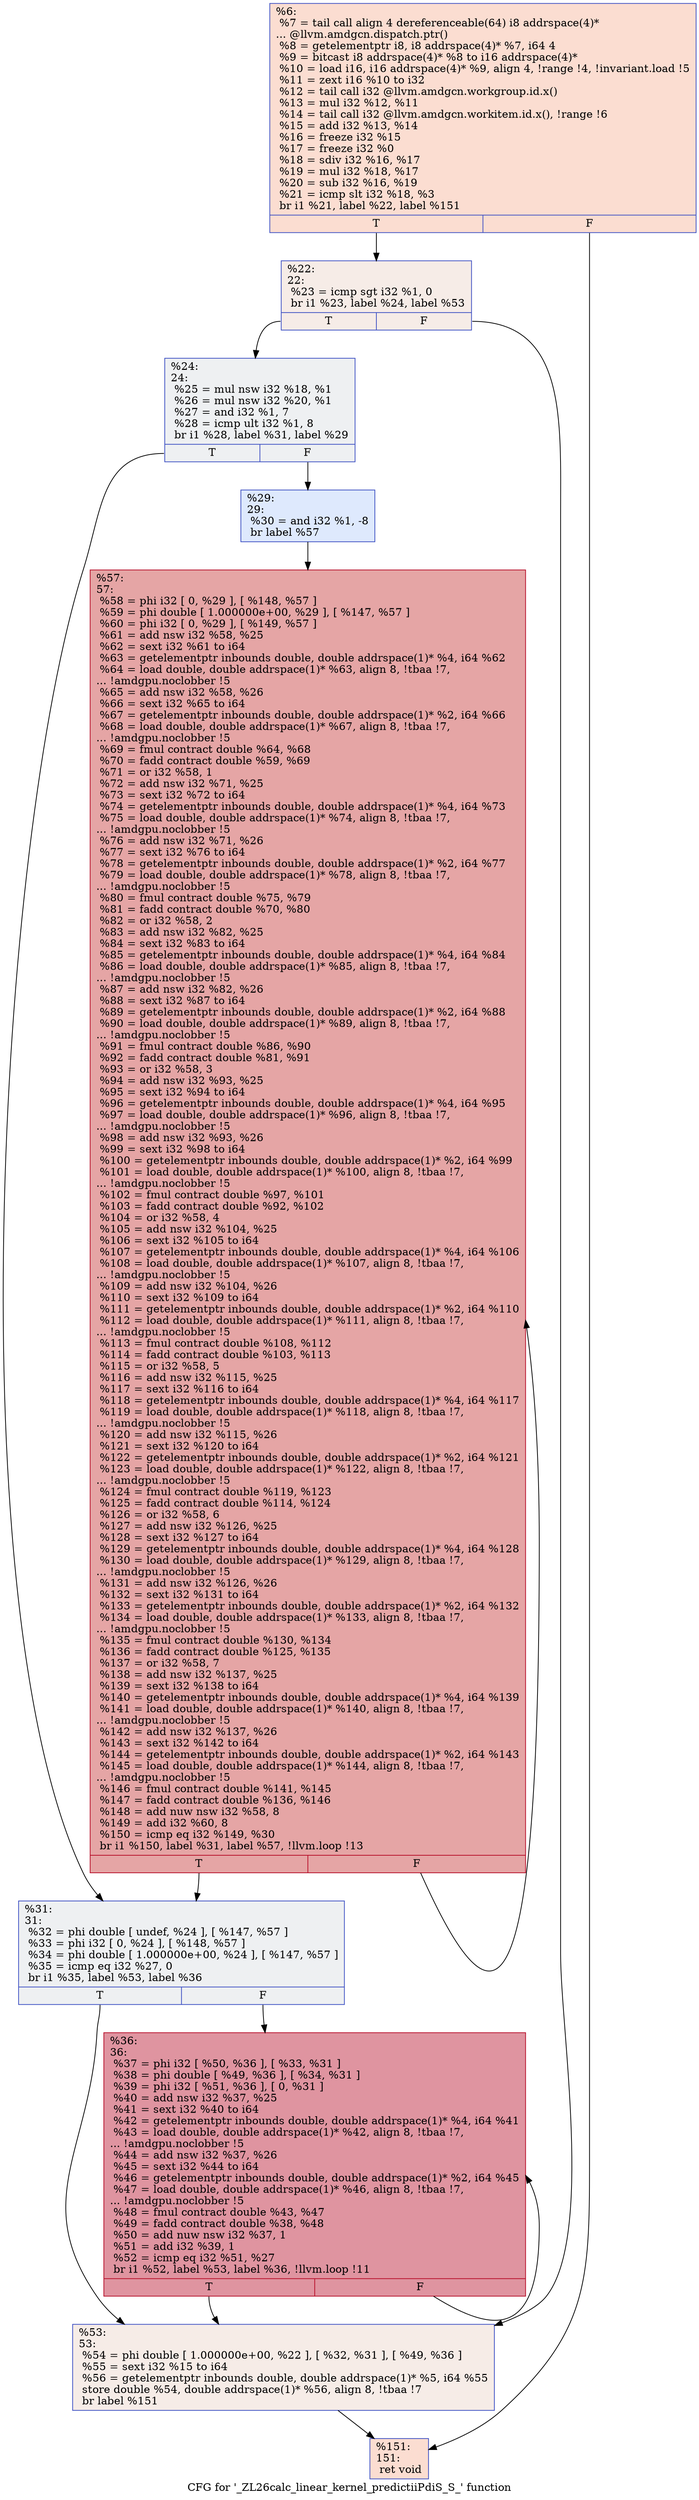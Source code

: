 digraph "CFG for '_ZL26calc_linear_kernel_predictiiPdiS_S_' function" {
	label="CFG for '_ZL26calc_linear_kernel_predictiiPdiS_S_' function";

	Node0x5c7db90 [shape=record,color="#3d50c3ff", style=filled, fillcolor="#f7b39670",label="{%6:\l  %7 = tail call align 4 dereferenceable(64) i8 addrspace(4)*\l... @llvm.amdgcn.dispatch.ptr()\l  %8 = getelementptr i8, i8 addrspace(4)* %7, i64 4\l  %9 = bitcast i8 addrspace(4)* %8 to i16 addrspace(4)*\l  %10 = load i16, i16 addrspace(4)* %9, align 4, !range !4, !invariant.load !5\l  %11 = zext i16 %10 to i32\l  %12 = tail call i32 @llvm.amdgcn.workgroup.id.x()\l  %13 = mul i32 %12, %11\l  %14 = tail call i32 @llvm.amdgcn.workitem.id.x(), !range !6\l  %15 = add i32 %13, %14\l  %16 = freeze i32 %15\l  %17 = freeze i32 %0\l  %18 = sdiv i32 %16, %17\l  %19 = mul i32 %18, %17\l  %20 = sub i32 %16, %19\l  %21 = icmp slt i32 %18, %3\l  br i1 %21, label %22, label %151\l|{<s0>T|<s1>F}}"];
	Node0x5c7db90:s0 -> Node0x5c7fdc0;
	Node0x5c7db90:s1 -> Node0x5c7fe50;
	Node0x5c7fdc0 [shape=record,color="#3d50c3ff", style=filled, fillcolor="#ead5c970",label="{%22:\l22:                                               \l  %23 = icmp sgt i32 %1, 0\l  br i1 %23, label %24, label %53\l|{<s0>T|<s1>F}}"];
	Node0x5c7fdc0:s0 -> Node0x5c80020;
	Node0x5c7fdc0:s1 -> Node0x5c80070;
	Node0x5c80020 [shape=record,color="#3d50c3ff", style=filled, fillcolor="#d9dce170",label="{%24:\l24:                                               \l  %25 = mul nsw i32 %18, %1\l  %26 = mul nsw i32 %20, %1\l  %27 = and i32 %1, 7\l  %28 = icmp ult i32 %1, 8\l  br i1 %28, label %31, label %29\l|{<s0>T|<s1>F}}"];
	Node0x5c80020:s0 -> Node0x5c80450;
	Node0x5c80020:s1 -> Node0x5c804a0;
	Node0x5c804a0 [shape=record,color="#3d50c3ff", style=filled, fillcolor="#b5cdfa70",label="{%29:\l29:                                               \l  %30 = and i32 %1, -8\l  br label %57\l}"];
	Node0x5c804a0 -> Node0x5c806a0;
	Node0x5c80450 [shape=record,color="#3d50c3ff", style=filled, fillcolor="#d9dce170",label="{%31:\l31:                                               \l  %32 = phi double [ undef, %24 ], [ %147, %57 ]\l  %33 = phi i32 [ 0, %24 ], [ %148, %57 ]\l  %34 = phi double [ 1.000000e+00, %24 ], [ %147, %57 ]\l  %35 = icmp eq i32 %27, 0\l  br i1 %35, label %53, label %36\l|{<s0>T|<s1>F}}"];
	Node0x5c80450:s0 -> Node0x5c80070;
	Node0x5c80450:s1 -> Node0x5c81a20;
	Node0x5c81a20 [shape=record,color="#b70d28ff", style=filled, fillcolor="#b70d2870",label="{%36:\l36:                                               \l  %37 = phi i32 [ %50, %36 ], [ %33, %31 ]\l  %38 = phi double [ %49, %36 ], [ %34, %31 ]\l  %39 = phi i32 [ %51, %36 ], [ 0, %31 ]\l  %40 = add nsw i32 %37, %25\l  %41 = sext i32 %40 to i64\l  %42 = getelementptr inbounds double, double addrspace(1)* %4, i64 %41\l  %43 = load double, double addrspace(1)* %42, align 8, !tbaa !7,\l... !amdgpu.noclobber !5\l  %44 = add nsw i32 %37, %26\l  %45 = sext i32 %44 to i64\l  %46 = getelementptr inbounds double, double addrspace(1)* %2, i64 %45\l  %47 = load double, double addrspace(1)* %46, align 8, !tbaa !7,\l... !amdgpu.noclobber !5\l  %48 = fmul contract double %43, %47\l  %49 = fadd contract double %38, %48\l  %50 = add nuw nsw i32 %37, 1\l  %51 = add i32 %39, 1\l  %52 = icmp eq i32 %51, %27\l  br i1 %52, label %53, label %36, !llvm.loop !11\l|{<s0>T|<s1>F}}"];
	Node0x5c81a20:s0 -> Node0x5c80070;
	Node0x5c81a20:s1 -> Node0x5c81a20;
	Node0x5c80070 [shape=record,color="#3d50c3ff", style=filled, fillcolor="#ead5c970",label="{%53:\l53:                                               \l  %54 = phi double [ 1.000000e+00, %22 ], [ %32, %31 ], [ %49, %36 ]\l  %55 = sext i32 %15 to i64\l  %56 = getelementptr inbounds double, double addrspace(1)* %5, i64 %55\l  store double %54, double addrspace(1)* %56, align 8, !tbaa !7\l  br label %151\l}"];
	Node0x5c80070 -> Node0x5c7fe50;
	Node0x5c806a0 [shape=record,color="#b70d28ff", style=filled, fillcolor="#c5333470",label="{%57:\l57:                                               \l  %58 = phi i32 [ 0, %29 ], [ %148, %57 ]\l  %59 = phi double [ 1.000000e+00, %29 ], [ %147, %57 ]\l  %60 = phi i32 [ 0, %29 ], [ %149, %57 ]\l  %61 = add nsw i32 %58, %25\l  %62 = sext i32 %61 to i64\l  %63 = getelementptr inbounds double, double addrspace(1)* %4, i64 %62\l  %64 = load double, double addrspace(1)* %63, align 8, !tbaa !7,\l... !amdgpu.noclobber !5\l  %65 = add nsw i32 %58, %26\l  %66 = sext i32 %65 to i64\l  %67 = getelementptr inbounds double, double addrspace(1)* %2, i64 %66\l  %68 = load double, double addrspace(1)* %67, align 8, !tbaa !7,\l... !amdgpu.noclobber !5\l  %69 = fmul contract double %64, %68\l  %70 = fadd contract double %59, %69\l  %71 = or i32 %58, 1\l  %72 = add nsw i32 %71, %25\l  %73 = sext i32 %72 to i64\l  %74 = getelementptr inbounds double, double addrspace(1)* %4, i64 %73\l  %75 = load double, double addrspace(1)* %74, align 8, !tbaa !7,\l... !amdgpu.noclobber !5\l  %76 = add nsw i32 %71, %26\l  %77 = sext i32 %76 to i64\l  %78 = getelementptr inbounds double, double addrspace(1)* %2, i64 %77\l  %79 = load double, double addrspace(1)* %78, align 8, !tbaa !7,\l... !amdgpu.noclobber !5\l  %80 = fmul contract double %75, %79\l  %81 = fadd contract double %70, %80\l  %82 = or i32 %58, 2\l  %83 = add nsw i32 %82, %25\l  %84 = sext i32 %83 to i64\l  %85 = getelementptr inbounds double, double addrspace(1)* %4, i64 %84\l  %86 = load double, double addrspace(1)* %85, align 8, !tbaa !7,\l... !amdgpu.noclobber !5\l  %87 = add nsw i32 %82, %26\l  %88 = sext i32 %87 to i64\l  %89 = getelementptr inbounds double, double addrspace(1)* %2, i64 %88\l  %90 = load double, double addrspace(1)* %89, align 8, !tbaa !7,\l... !amdgpu.noclobber !5\l  %91 = fmul contract double %86, %90\l  %92 = fadd contract double %81, %91\l  %93 = or i32 %58, 3\l  %94 = add nsw i32 %93, %25\l  %95 = sext i32 %94 to i64\l  %96 = getelementptr inbounds double, double addrspace(1)* %4, i64 %95\l  %97 = load double, double addrspace(1)* %96, align 8, !tbaa !7,\l... !amdgpu.noclobber !5\l  %98 = add nsw i32 %93, %26\l  %99 = sext i32 %98 to i64\l  %100 = getelementptr inbounds double, double addrspace(1)* %2, i64 %99\l  %101 = load double, double addrspace(1)* %100, align 8, !tbaa !7,\l... !amdgpu.noclobber !5\l  %102 = fmul contract double %97, %101\l  %103 = fadd contract double %92, %102\l  %104 = or i32 %58, 4\l  %105 = add nsw i32 %104, %25\l  %106 = sext i32 %105 to i64\l  %107 = getelementptr inbounds double, double addrspace(1)* %4, i64 %106\l  %108 = load double, double addrspace(1)* %107, align 8, !tbaa !7,\l... !amdgpu.noclobber !5\l  %109 = add nsw i32 %104, %26\l  %110 = sext i32 %109 to i64\l  %111 = getelementptr inbounds double, double addrspace(1)* %2, i64 %110\l  %112 = load double, double addrspace(1)* %111, align 8, !tbaa !7,\l... !amdgpu.noclobber !5\l  %113 = fmul contract double %108, %112\l  %114 = fadd contract double %103, %113\l  %115 = or i32 %58, 5\l  %116 = add nsw i32 %115, %25\l  %117 = sext i32 %116 to i64\l  %118 = getelementptr inbounds double, double addrspace(1)* %4, i64 %117\l  %119 = load double, double addrspace(1)* %118, align 8, !tbaa !7,\l... !amdgpu.noclobber !5\l  %120 = add nsw i32 %115, %26\l  %121 = sext i32 %120 to i64\l  %122 = getelementptr inbounds double, double addrspace(1)* %2, i64 %121\l  %123 = load double, double addrspace(1)* %122, align 8, !tbaa !7,\l... !amdgpu.noclobber !5\l  %124 = fmul contract double %119, %123\l  %125 = fadd contract double %114, %124\l  %126 = or i32 %58, 6\l  %127 = add nsw i32 %126, %25\l  %128 = sext i32 %127 to i64\l  %129 = getelementptr inbounds double, double addrspace(1)* %4, i64 %128\l  %130 = load double, double addrspace(1)* %129, align 8, !tbaa !7,\l... !amdgpu.noclobber !5\l  %131 = add nsw i32 %126, %26\l  %132 = sext i32 %131 to i64\l  %133 = getelementptr inbounds double, double addrspace(1)* %2, i64 %132\l  %134 = load double, double addrspace(1)* %133, align 8, !tbaa !7,\l... !amdgpu.noclobber !5\l  %135 = fmul contract double %130, %134\l  %136 = fadd contract double %125, %135\l  %137 = or i32 %58, 7\l  %138 = add nsw i32 %137, %25\l  %139 = sext i32 %138 to i64\l  %140 = getelementptr inbounds double, double addrspace(1)* %4, i64 %139\l  %141 = load double, double addrspace(1)* %140, align 8, !tbaa !7,\l... !amdgpu.noclobber !5\l  %142 = add nsw i32 %137, %26\l  %143 = sext i32 %142 to i64\l  %144 = getelementptr inbounds double, double addrspace(1)* %2, i64 %143\l  %145 = load double, double addrspace(1)* %144, align 8, !tbaa !7,\l... !amdgpu.noclobber !5\l  %146 = fmul contract double %141, %145\l  %147 = fadd contract double %136, %146\l  %148 = add nuw nsw i32 %58, 8\l  %149 = add i32 %60, 8\l  %150 = icmp eq i32 %149, %30\l  br i1 %150, label %31, label %57, !llvm.loop !13\l|{<s0>T|<s1>F}}"];
	Node0x5c806a0:s0 -> Node0x5c80450;
	Node0x5c806a0:s1 -> Node0x5c806a0;
	Node0x5c7fe50 [shape=record,color="#3d50c3ff", style=filled, fillcolor="#f7b39670",label="{%151:\l151:                                              \l  ret void\l}"];
}
